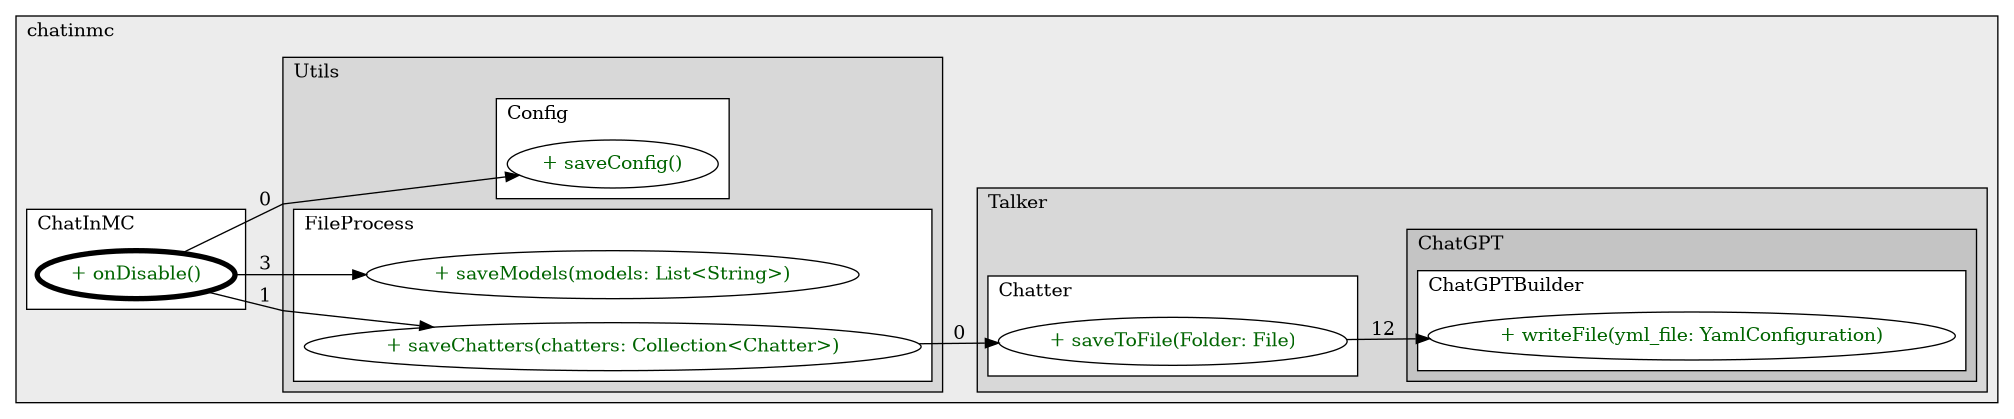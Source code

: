 @startuml

/' diagram meta data start
config=CallConfiguration;
{
  "rootMethod": "ltseed.chatinmc.ChatInMC#onDisable()",
  "projectClassification": {
    "searchMode": "OpenProject", // OpenProject, AllProjects
    "includedProjects": "",
    "pathEndKeywords": "*.impl",
    "isClientPath": "",
    "isClientName": "",
    "isTestPath": "",
    "isTestName": "",
    "isMappingPath": "",
    "isMappingName": "",
    "isDataAccessPath": "",
    "isDataAccessName": "",
    "isDataStructurePath": "",
    "isDataStructureName": "",
    "isInterfaceStructuresPath": "",
    "isInterfaceStructuresName": "",
    "isEntryPointPath": "",
    "isEntryPointName": "",
    "treatFinalFieldsAsMandatory": false
  },
  "graphRestriction": {
    "classPackageExcludeFilter": "",
    "classPackageIncludeFilter": "",
    "classNameExcludeFilter": "",
    "classNameIncludeFilter": "",
    "methodNameExcludeFilter": "",
    "methodNameIncludeFilter": "",
    "removeByInheritance": "", // inheritance/annotation based filtering is done in a second step
    "removeByAnnotation": "",
    "removeByClassPackage": "", // cleanup the graph after inheritance/annotation based filtering is done
    "removeByClassName": "",
    "cutMappings": false,
    "cutEnum": true,
    "cutTests": true,
    "cutClient": true,
    "cutDataAccess": false,
    "cutInterfaceStructures": false,
    "cutDataStructures": false,
    "cutGetterAndSetter": true,
    "cutConstructors": true
  },
  "graphTraversal": {
    "forwardDepth": 3,
    "backwardDepth": 3,
    "classPackageExcludeFilter": "",
    "classPackageIncludeFilter": "",
    "classNameExcludeFilter": "",
    "classNameIncludeFilter": "",
    "methodNameExcludeFilter": "",
    "methodNameIncludeFilter": "",
    "hideMappings": false,
    "hideDataStructures": false,
    "hidePrivateMethods": true,
    "hideInterfaceCalls": false, // indirection: implementation -> interface (is hidden) -> implementation
    "onlyShowApplicationEntryPoints": false, // root node is included
    "useMethodCallsForStructureDiagram": "ForwardOnly" // ForwardOnly, BothDirections, No
  },
  "details": {
    "aggregation": "GroupByClass", // ByClass, GroupByClass, None
    "showMethodParametersTypes": true,
    "showMethodParametersNames": true,
    "showMethodReturnType": true,
    "showPackageLevels": 5,
    "showCallOrder": true,
    "edgeMode": "MethodsOnly", // TypesOnly, MethodsOnly, TypesAndMethods, MethodsAndDirectTypeUsage
    "showDetailedClassStructure": true
  },
  "rootClass": "ltseed.chatinmc.ChatInMC",
  "extensionCallbackMethod": "" // qualified.class.name#methodName - signature: public static String method(String)
}
diagram meta data end '/



digraph g {
    rankdir="LR"
    splines=polyline
    

'nodes 
subgraph cluster_1438026963 { 
   	label=chatinmc
	labeljust=l
	fillcolor="#ececec"
	style=filled
   
   subgraph cluster_1737928423 { 
   	label=ChatInMC
	labeljust=l
	fillcolor=white
	style=filled
   
   ChatInMC1813016792XXXonDisable0[
	label="+ onDisable()"
	style=filled
	fillcolor=white
	tooltip="ChatInMC

null"
	penwidth=4
	fontcolor=darkgreen
];
} 

subgraph cluster_1966903370 { 
   	label=Utils
	labeljust=l
	fillcolor="#d8d8d8"
	style=filled
   
   subgraph cluster_597279248 { 
   	label=FileProcess
	labeljust=l
	fillcolor=white
	style=filled
   
   FileProcess685466037XXXsaveChatters403341581[
	label="+ saveChatters(chatters: Collection<Chatter>)"
	style=filled
	fillcolor=white
	tooltip="FileProcess

null"
	fontcolor=darkgreen
];

FileProcess685466037XXXsaveModels1839184593[
	label="+ saveModels(models: List<String>)"
	style=filled
	fillcolor=white
	tooltip="FileProcess

null"
	fontcolor=darkgreen
];
} 

subgraph cluster_83305371 { 
   	label=Config
	labeljust=l
	fillcolor=white
	style=filled
   
   Config685466037XXXsaveConfig0[
	label="+ saveConfig()"
	style=filled
	fillcolor=white
	tooltip="Config

null"
	fontcolor=darkgreen
];
} 
} 

subgraph cluster_890550284 { 
   	label=Talker
	labeljust=l
	fillcolor="#d8d8d8"
	style=filled
   
   subgraph cluster_1485016390 { 
   	label=Chatter
	labeljust=l
	fillcolor=white
	style=filled
   
   Chatter179301375XXXsaveToFile2189724[
	label="+ saveToFile(Folder: File)"
	style=filled
	fillcolor=white
	tooltip="Chatter

null"
	fontcolor=darkgreen
];
} 

subgraph cluster_900357657 { 
   	label=ChatGPT
	labeljust=l
	fillcolor="#c4c4c4"
	style=filled
   
   subgraph cluster_1432684050 { 
   	label=ChatGPTBuilder
	labeljust=l
	fillcolor=white
	style=filled
   
   ChatGPTBuilder1485060316XXXwriteFile1306316433[
	label="+ writeFile(yml_file: YamlConfiguration)"
	style=filled
	fillcolor=white
	tooltip="ChatGPTBuilder

null"
	fontcolor=darkgreen
];
} 
} 
} 
} 

'edges    
ChatInMC1813016792XXXonDisable0 -> Config685466037XXXsaveConfig0[label=0];
ChatInMC1813016792XXXonDisable0 -> FileProcess685466037XXXsaveChatters403341581[label=1];
ChatInMC1813016792XXXonDisable0 -> FileProcess685466037XXXsaveModels1839184593[label=3];
Chatter179301375XXXsaveToFile2189724 -> ChatGPTBuilder1485060316XXXwriteFile1306316433[label=12];
FileProcess685466037XXXsaveChatters403341581 -> Chatter179301375XXXsaveToFile2189724[label=0];
    
}
@enduml